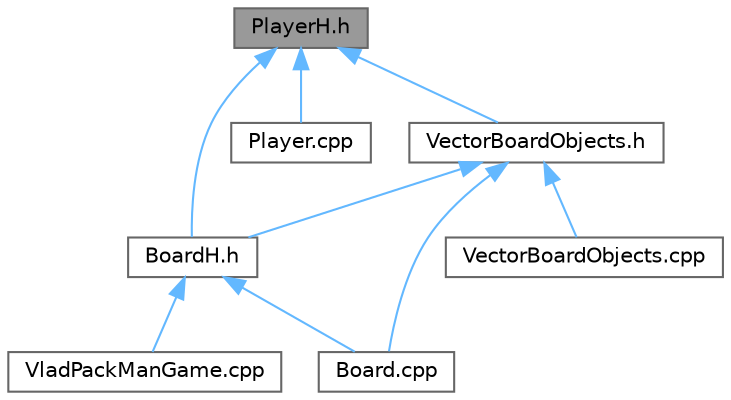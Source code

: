digraph "PlayerH.h"
{
 // LATEX_PDF_SIZE
  bgcolor="transparent";
  edge [fontname=Helvetica,fontsize=10,labelfontname=Helvetica,labelfontsize=10];
  node [fontname=Helvetica,fontsize=10,shape=box,height=0.2,width=0.4];
  Node1 [label="PlayerH.h",height=0.2,width=0.4,color="gray40", fillcolor="grey60", style="filled", fontcolor="black",tooltip=" "];
  Node1 -> Node2 [dir="back",color="steelblue1",style="solid"];
  Node2 [label="BoardH.h",height=0.2,width=0.4,color="grey40", fillcolor="white", style="filled",URL="$_board_h_8h.html",tooltip=" "];
  Node2 -> Node3 [dir="back",color="steelblue1",style="solid"];
  Node3 [label="Board.cpp",height=0.2,width=0.4,color="grey40", fillcolor="white", style="filled",URL="$_board_8cpp.html",tooltip=" "];
  Node2 -> Node4 [dir="back",color="steelblue1",style="solid"];
  Node4 [label="VladPackManGame.cpp",height=0.2,width=0.4,color="grey40", fillcolor="white", style="filled",URL="$_vlad_pack_man_game_8cpp.html",tooltip=" "];
  Node1 -> Node5 [dir="back",color="steelblue1",style="solid"];
  Node5 [label="Player.cpp",height=0.2,width=0.4,color="grey40", fillcolor="white", style="filled",URL="$_player_8cpp.html",tooltip=" "];
  Node1 -> Node6 [dir="back",color="steelblue1",style="solid"];
  Node6 [label="VectorBoardObjects.h",height=0.2,width=0.4,color="grey40", fillcolor="white", style="filled",URL="$_vector_board_objects_8h.html",tooltip=" "];
  Node6 -> Node3 [dir="back",color="steelblue1",style="solid"];
  Node6 -> Node2 [dir="back",color="steelblue1",style="solid"];
  Node6 -> Node7 [dir="back",color="steelblue1",style="solid"];
  Node7 [label="VectorBoardObjects.cpp",height=0.2,width=0.4,color="grey40", fillcolor="white", style="filled",URL="$_vector_board_objects_8cpp.html",tooltip=" "];
}

